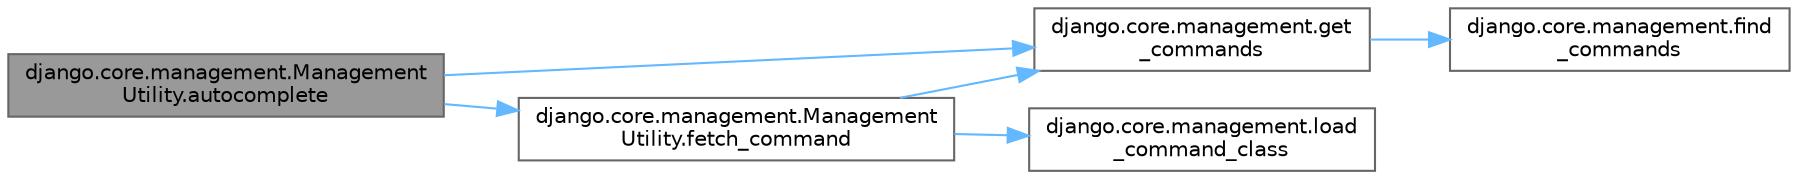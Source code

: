 digraph "django.core.management.ManagementUtility.autocomplete"
{
 // LATEX_PDF_SIZE
  bgcolor="transparent";
  edge [fontname=Helvetica,fontsize=10,labelfontname=Helvetica,labelfontsize=10];
  node [fontname=Helvetica,fontsize=10,shape=box,height=0.2,width=0.4];
  rankdir="LR";
  Node1 [id="Node000001",label="django.core.management.Management\lUtility.autocomplete",height=0.2,width=0.4,color="gray40", fillcolor="grey60", style="filled", fontcolor="black",tooltip=" "];
  Node1 -> Node2 [id="edge1_Node000001_Node000002",color="steelblue1",style="solid",tooltip=" "];
  Node2 [id="Node000002",label="django.core.management.Management\lUtility.fetch_command",height=0.2,width=0.4,color="grey40", fillcolor="white", style="filled",URL="$classdjango_1_1core_1_1management_1_1_management_utility.html#a54b9b7d0e998e5780191d5ebccfa7055",tooltip=" "];
  Node2 -> Node3 [id="edge2_Node000002_Node000003",color="steelblue1",style="solid",tooltip=" "];
  Node3 [id="Node000003",label="django.core.management.get\l_commands",height=0.2,width=0.4,color="grey40", fillcolor="white", style="filled",URL="$namespacedjango_1_1core_1_1management.html#aff7a4578c6fd2cdcd81a237795f5c77b",tooltip=" "];
  Node3 -> Node4 [id="edge3_Node000003_Node000004",color="steelblue1",style="solid",tooltip=" "];
  Node4 [id="Node000004",label="django.core.management.find\l_commands",height=0.2,width=0.4,color="grey40", fillcolor="white", style="filled",URL="$namespacedjango_1_1core_1_1management.html#ad2b982c18c6c9b96924afe15a8b2e597",tooltip=" "];
  Node2 -> Node5 [id="edge4_Node000002_Node000005",color="steelblue1",style="solid",tooltip=" "];
  Node5 [id="Node000005",label="django.core.management.load\l_command_class",height=0.2,width=0.4,color="grey40", fillcolor="white", style="filled",URL="$namespacedjango_1_1core_1_1management.html#a814d3c47f9ef95ce8722685af918fff1",tooltip=" "];
  Node1 -> Node3 [id="edge5_Node000001_Node000003",color="steelblue1",style="solid",tooltip=" "];
}
